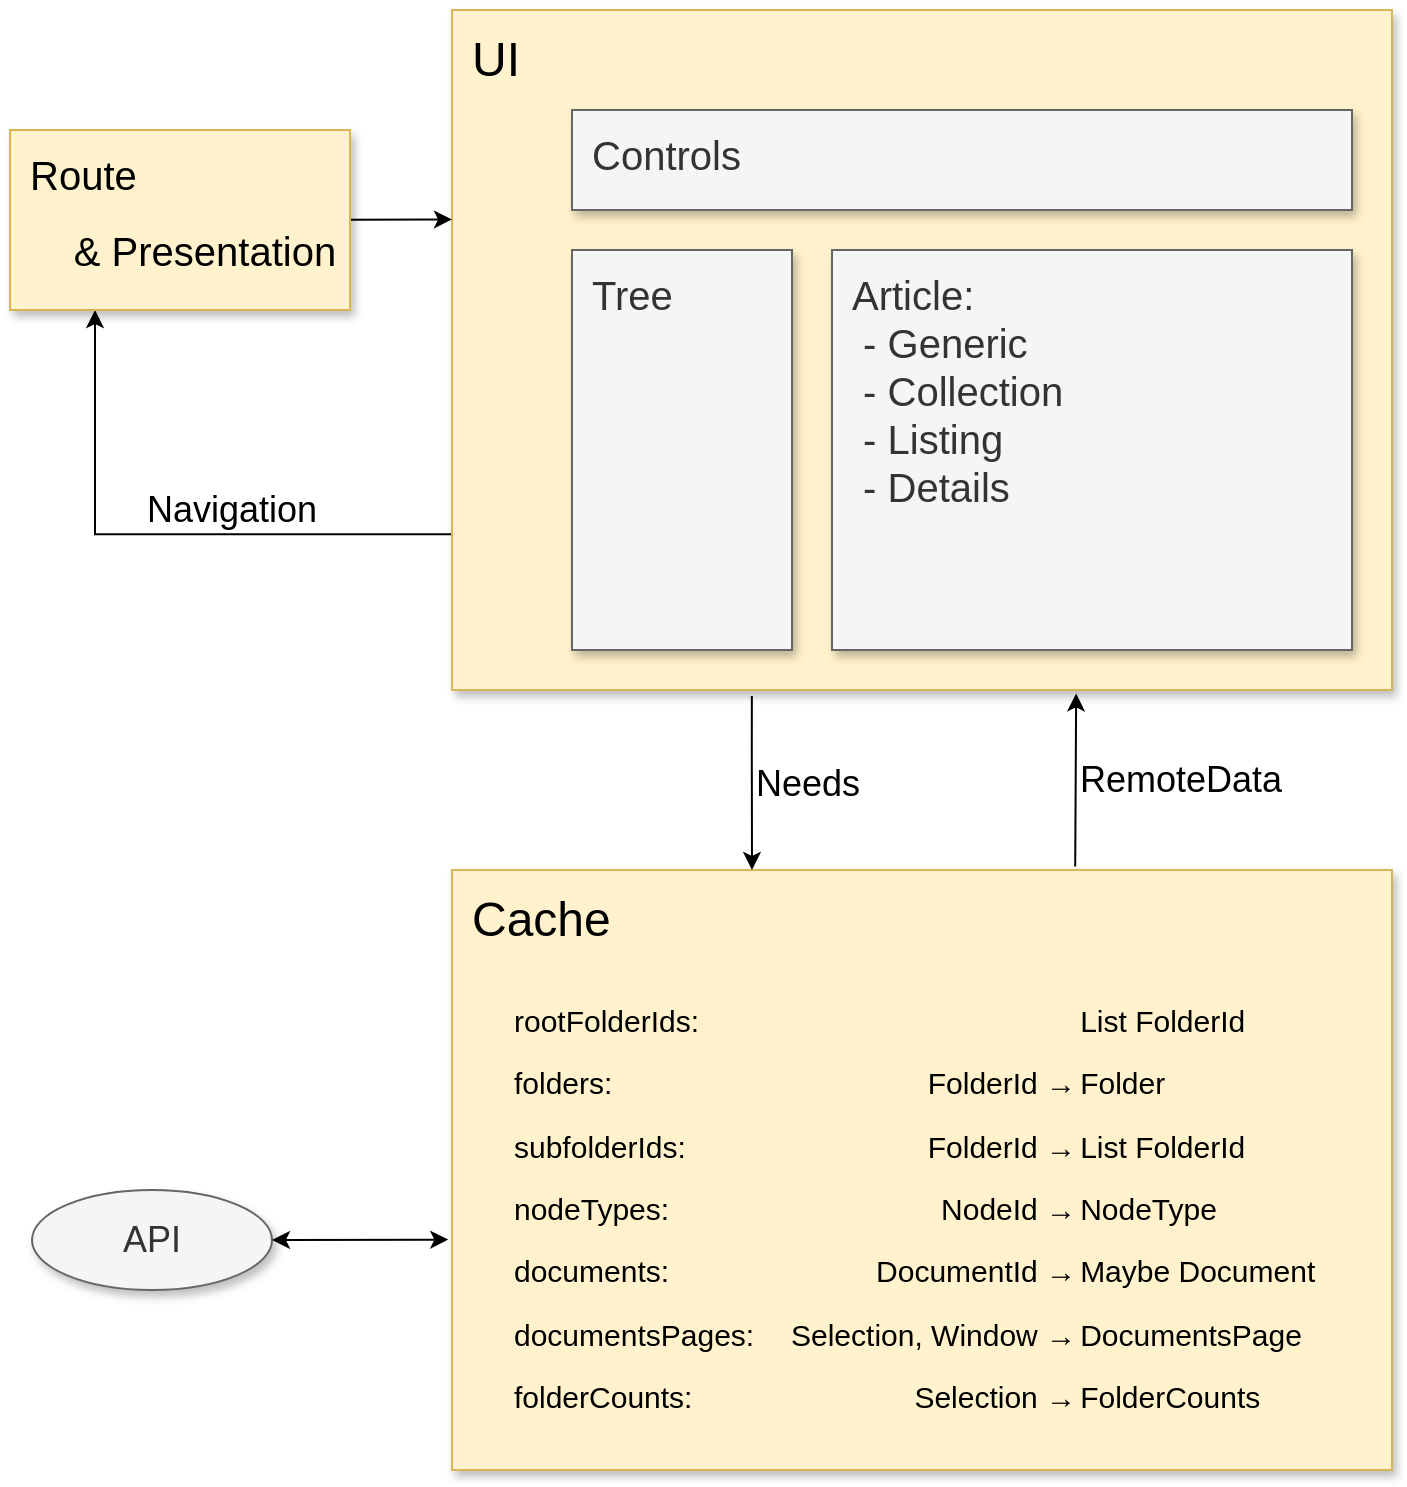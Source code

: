 <mxfile version="12.3.2" type="device" pages="1"><diagram id="z90aoosB8oT8kM0bExe6" name="Page-1"><mxGraphModel dx="2023" dy="1175" grid="1" gridSize="10" guides="1" tooltips="1" connect="1" arrows="1" fold="1" page="1" pageScale="1" pageWidth="827" pageHeight="1169" background="none" math="0" shadow="0"><root><mxCell id="0"/><mxCell id="1" parent="0"/><mxCell id="z4d0YNX6kimTvmcGrIV--41" value="Cache" style="rounded=0;whiteSpace=wrap;html=1;fontSize=24;verticalAlign=top;fillColor=#fff2cc;align=left;spacingLeft=8;spacingTop=4;strokeColor=#d6b656;shadow=1;" parent="1" vertex="1"><mxGeometry x="290" y="550" width="470" height="300" as="geometry"/></mxCell><mxCell id="z4d0YNX6kimTvmcGrIV--46" value="Needs" style="edgeStyle=orthogonalEdgeStyle;rounded=0;comic=0;orthogonalLoop=1;jettySize=auto;exitX=0.319;exitY=1.009;exitDx=0;exitDy=0;shadow=0;strokeColor=#000000;fontSize=18;exitPerimeter=0;align=left;labelBackgroundColor=none;html=1;" parent="1" source="z4d0YNX6kimTvmcGrIV--42" edge="1"><mxGeometry relative="1" as="geometry"><mxPoint x="440" y="550" as="targetPoint"/><Array as="points"><mxPoint x="440" y="490"/><mxPoint x="440" y="490"/></Array></mxGeometry></mxCell><mxCell id="z4d0YNX6kimTvmcGrIV--53" style="edgeStyle=orthogonalEdgeStyle;rounded=0;comic=0;orthogonalLoop=1;jettySize=auto;html=1;entryX=0.25;entryY=1;entryDx=0;entryDy=0;shadow=0;labelBackgroundColor=none;strokeColor=#000000;fontSize=20;align=left;exitX=-0.001;exitY=0.771;exitDx=0;exitDy=0;exitPerimeter=0;" parent="1" source="z4d0YNX6kimTvmcGrIV--42" target="z4d0YNX6kimTvmcGrIV--50" edge="1"><mxGeometry relative="1" as="geometry"/></mxCell><mxCell id="z4d0YNX6kimTvmcGrIV--42" value="UI" style="rounded=0;whiteSpace=wrap;html=1;fontSize=24;verticalAlign=top;fillColor=#fff2cc;align=left;spacingLeft=8;spacingTop=4;strokeColor=#d6b656;shadow=1;" parent="1" vertex="1"><mxGeometry x="290" y="120" width="470" height="340" as="geometry"/></mxCell><mxCell id="z4d0YNX6kimTvmcGrIV--43" value="Controls" style="rounded=0;whiteSpace=wrap;html=1;fontSize=20;verticalAlign=top;align=left;spacingLeft=8;spacingTop=4;fillColor=#f5f5f5;strokeColor=#666666;fontColor=#333333;shadow=1;comic=0;" parent="1" vertex="1"><mxGeometry x="350" y="170" width="390" height="50" as="geometry"/></mxCell><mxCell id="z4d0YNX6kimTvmcGrIV--44" value="Tree" style="rounded=0;whiteSpace=wrap;html=1;fontSize=20;verticalAlign=top;align=left;spacingLeft=8;spacingTop=4;fillColor=#f5f5f5;strokeColor=#666666;fontColor=#333333;comic=0;shadow=1;" parent="1" vertex="1"><mxGeometry x="350" y="240" width="110" height="200" as="geometry"/></mxCell><mxCell id="z4d0YNX6kimTvmcGrIV--45" value="Article:&lt;br&gt;&amp;nbsp;- Generic&lt;br&gt;&amp;nbsp;- Collection&lt;br&gt;&amp;nbsp;- Listing&lt;br&gt;&amp;nbsp;- Details" style="rounded=0;whiteSpace=wrap;html=1;fontSize=20;verticalAlign=top;align=left;spacingLeft=8;spacingTop=4;fillColor=#f5f5f5;strokeColor=#666666;fontColor=#333333;glass=0;comic=0;shadow=1;" parent="1" vertex="1"><mxGeometry x="480" y="240" width="260" height="200" as="geometry"/></mxCell><mxCell id="z4d0YNX6kimTvmcGrIV--49" value="RemoteData" style="rounded=0;comic=0;orthogonalLoop=1;jettySize=auto;html=1;exitX=0.663;exitY=-0.006;exitDx=0;exitDy=0;entryX=0.664;entryY=1.005;entryDx=0;entryDy=0;shadow=0;strokeColor=#000000;fontSize=18;align=left;labelPosition=right;verticalLabelPosition=middle;verticalAlign=middle;labelBackgroundColor=none;entryPerimeter=0;exitPerimeter=0;" parent="1" source="z4d0YNX6kimTvmcGrIV--41" target="z4d0YNX6kimTvmcGrIV--42" edge="1"><mxGeometry relative="1" as="geometry"><mxPoint x="642.69" y="551.897" as="sourcePoint"/><mxPoint x="642.69" y="462.241" as="targetPoint"/></mxGeometry></mxCell><mxCell id="z4d0YNX6kimTvmcGrIV--52" style="rounded=0;comic=0;orthogonalLoop=1;jettySize=auto;html=1;entryX=0;entryY=0.308;entryDx=0;entryDy=0;entryPerimeter=0;shadow=0;labelBackgroundColor=none;strokeColor=#000000;fontSize=20;align=left;" parent="1" source="z4d0YNX6kimTvmcGrIV--50" target="z4d0YNX6kimTvmcGrIV--42" edge="1"><mxGeometry relative="1" as="geometry"/></mxCell><mxCell id="z4d0YNX6kimTvmcGrIV--50" value="Route" style="rounded=0;whiteSpace=wrap;html=1;fontSize=20;verticalAlign=top;fillColor=#fff2cc;align=left;spacingLeft=8;spacingTop=4;strokeColor=#d6b656;shadow=1;" parent="1" vertex="1"><mxGeometry x="69" y="180" width="170" height="90" as="geometry"/></mxCell><mxCell id="z4d0YNX6kimTvmcGrIV--51" value="&amp;amp; Presentation" style="text;html=1;strokeColor=none;fillColor=none;align=center;verticalAlign=middle;whiteSpace=wrap;rounded=0;shadow=0;labelBackgroundColor=none;fontSize=20;" parent="1" vertex="1"><mxGeometry x="99" y="230" width="135" height="20" as="geometry"/></mxCell><mxCell id="z4d0YNX6kimTvmcGrIV--55" value="Navigation" style="text;html=1;strokeColor=none;fillColor=none;align=center;verticalAlign=middle;whiteSpace=wrap;rounded=0;shadow=0;labelBackgroundColor=none;fontSize=18;" parent="1" vertex="1"><mxGeometry x="130" y="360" width="100" height="20" as="geometry"/></mxCell><mxCell id="z4d0YNX6kimTvmcGrIV--57" value="API" style="ellipse;whiteSpace=wrap;html=1;shadow=1;labelBackgroundColor=none;strokeColor=#666666;fillColor=#f5f5f5;fontSize=18;align=center;fontColor=#333333;" parent="1" vertex="1"><mxGeometry x="80" y="710" width="120" height="50" as="geometry"/></mxCell><mxCell id="2DnQyo1DsvreARc0Fg9h-7" value="&lt;table border=&quot;0&quot; width=&quot;100%&quot; style=&quot;width: 100%; height: 100%; border-collapse: collapse; font-size: 15px;&quot;&gt;&lt;tbody style=&quot;font-size: 15px;&quot;&gt;&lt;tr style=&quot;font-size: 15px;&quot;&gt;&lt;td align=&quot;center&quot; style=&quot;text-align: left; font-size: 15px;&quot;&gt;rootFolderIds:&lt;/td&gt;&lt;td align=&quot;center&quot; style=&quot;font-size: 15px;&quot;&gt;&lt;br style=&quot;font-size: 15px;&quot;&gt;&lt;/td&gt;&lt;td align=&quot;center&quot; style=&quot;text-align: left; font-size: 15px;&quot;&gt;List FolderId&lt;/td&gt;&lt;/tr&gt;&lt;tr style=&quot;font-size: 15px;&quot;&gt;&lt;td align=&quot;center&quot; style=&quot;text-align: left; font-size: 15px;&quot;&gt;folders:&lt;/td&gt;&lt;td align=&quot;center&quot; style=&quot;text-align: right; font-size: 15px;&quot;&gt;FolderId →&lt;/td&gt;&lt;td align=&quot;center&quot; style=&quot;text-align: left; font-size: 15px;&quot;&gt;Folder&lt;/td&gt;&lt;/tr&gt;&lt;tr style=&quot;font-size: 15px;&quot;&gt;&lt;td align=&quot;center&quot; style=&quot;text-align: left; font-size: 15px;&quot;&gt;subfolderIds:&lt;/td&gt;&lt;td align=&quot;center&quot; style=&quot;text-align: right; font-size: 15px;&quot;&gt;FolderId&amp;nbsp;→&lt;br style=&quot;font-size: 15px;&quot;&gt;&lt;/td&gt;&lt;td align=&quot;center&quot; style=&quot;text-align: left; font-size: 15px;&quot;&gt;List FolderId&lt;/td&gt;&lt;/tr&gt;&lt;tr style=&quot;font-size: 15px;&quot;&gt;&lt;td style=&quot;font-size: 15px;&quot;&gt;nodeTypes:&lt;/td&gt;&lt;td style=&quot;text-align: right; font-size: 15px;&quot;&gt;NodeId →&lt;/td&gt;&lt;td style=&quot;font-size: 15px;&quot;&gt;NodeType&lt;/td&gt;&lt;/tr&gt;&lt;tr style=&quot;font-size: 15px;&quot;&gt;&lt;td style=&quot;font-size: 15px;&quot;&gt;documents:&lt;/td&gt;&lt;td style=&quot;text-align: right; font-size: 15px;&quot;&gt;DocumentId →&lt;/td&gt;&lt;td style=&quot;font-size: 15px;&quot;&gt;Maybe Document&lt;/td&gt;&lt;/tr&gt;&lt;tr style=&quot;font-size: 15px;&quot;&gt;&lt;td style=&quot;font-size: 15px;&quot;&gt;documentsPages:&lt;/td&gt;&lt;td style=&quot;text-align: right; font-size: 15px;&quot;&gt;Selection, Window →&lt;/td&gt;&lt;td style=&quot;font-size: 15px;&quot;&gt;DocumentsPage&lt;/td&gt;&lt;/tr&gt;&lt;tr style=&quot;font-size: 15px;&quot;&gt;&lt;td style=&quot;font-size: 15px;&quot;&gt;folderCounts:&lt;/td&gt;&lt;td style=&quot;text-align: right; font-size: 15px;&quot;&gt;Selection →&lt;/td&gt;&lt;td style=&quot;font-size: 15px;&quot;&gt;FolderCounts&lt;/td&gt;&lt;/tr&gt;&lt;/tbody&gt;&lt;/table&gt;" style="text;html=1;strokeColor=none;fillColor=none;overflow=fill;fontSize=15;" vertex="1" parent="1"><mxGeometry x="320" y="610" width="410" height="220" as="geometry"/></mxCell><mxCell id="2DnQyo1DsvreARc0Fg9h-9" style="rounded=0;comic=0;orthogonalLoop=1;jettySize=auto;html=1;entryX=-0.004;entryY=0.616;entryDx=0;entryDy=0;entryPerimeter=0;shadow=0;labelBackgroundColor=none;strokeColor=#000000;fontSize=18;align=left;startArrow=classic;startFill=1;" edge="1" parent="1" source="z4d0YNX6kimTvmcGrIV--57" target="z4d0YNX6kimTvmcGrIV--41"><mxGeometry relative="1" as="geometry"/></mxCell></root></mxGraphModel></diagram></mxfile>